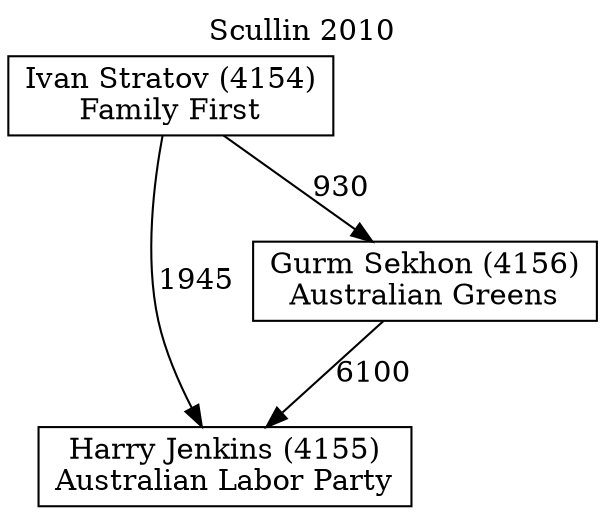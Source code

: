 // House preference flow
digraph "Harry Jenkins (4155)_Scullin_2010" {
	graph [label="Scullin 2010" labelloc=t mclimit=10]
	node [shape=box]
	"Harry Jenkins (4155)" [label="Harry Jenkins (4155)
Australian Labor Party"]
	"Gurm Sekhon (4156)" [label="Gurm Sekhon (4156)
Australian Greens"]
	"Ivan Stratov (4154)" [label="Ivan Stratov (4154)
Family First"]
	"Gurm Sekhon (4156)" -> "Harry Jenkins (4155)" [label=6100]
	"Ivan Stratov (4154)" -> "Gurm Sekhon (4156)" [label=930]
	"Ivan Stratov (4154)" -> "Harry Jenkins (4155)" [label=1945]
}
